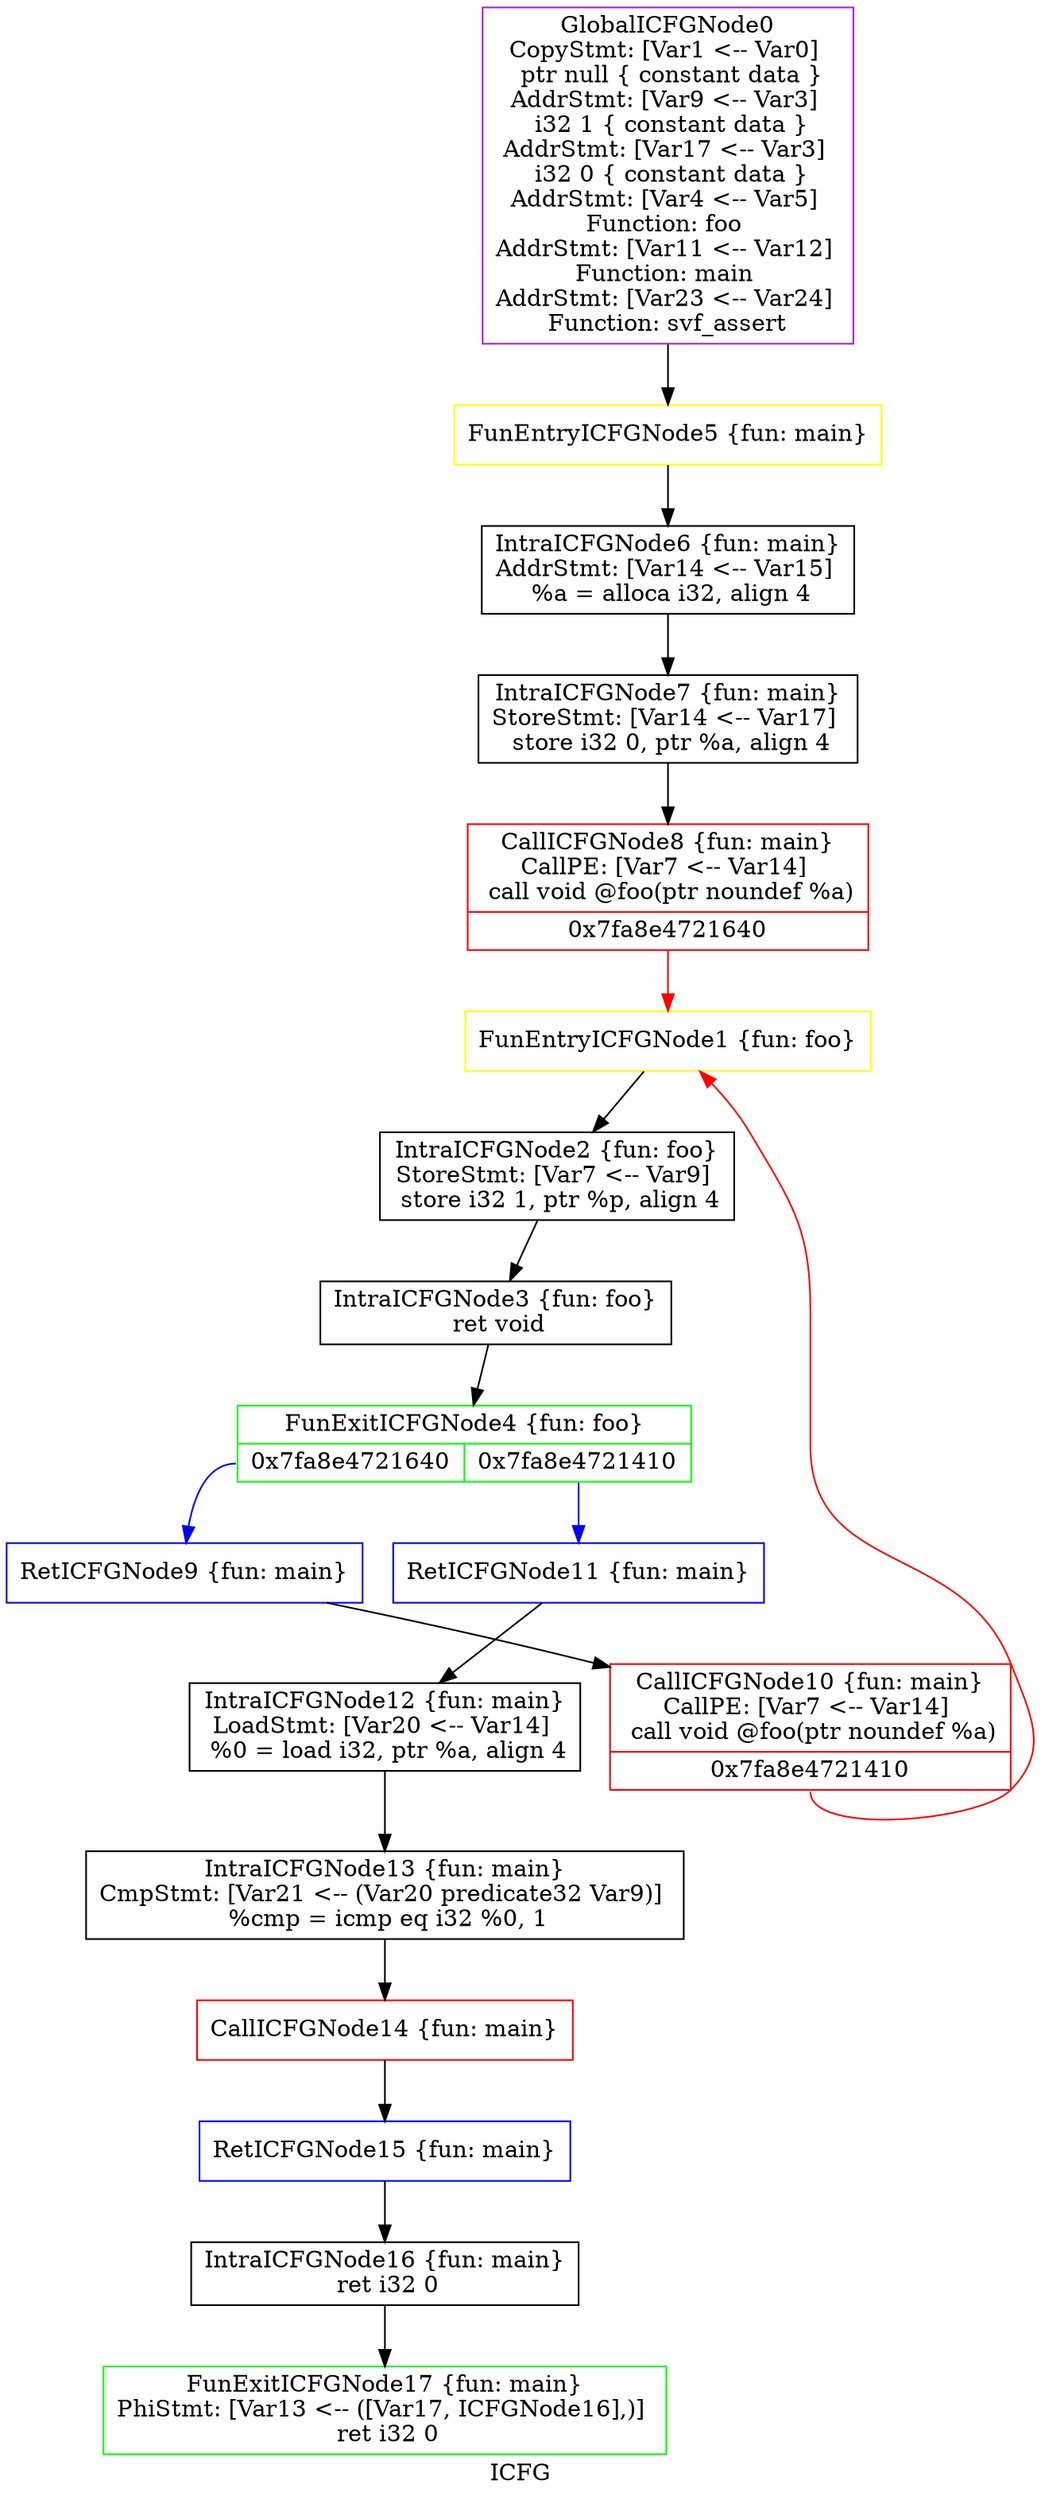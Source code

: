 digraph "ICFG" {
	label="ICFG";

	Node0x7fa8e4720e90 [shape=record,color=purple,label="{GlobalICFGNode0\nCopyStmt: [Var1 \<-- Var0]  \n ptr null \{ constant data \}\nAddrStmt: [Var9 \<-- Var3]  \n i32 1 \{ constant data \}\nAddrStmt: [Var17 \<-- Var3]  \n i32 0 \{ constant data \}\nAddrStmt: [Var4 \<-- Var5]  \nFunction: foo \nAddrStmt: [Var11 \<-- Var12]  \nFunction: main \nAddrStmt: [Var23 \<-- Var24]  \nFunction: svf_assert }"];
	Node0x7fa8e4720e90 -> Node0x7fa8e471fc00[style=solid];
	Node0x7fa8e4720f70 [shape=record,color=yellow,label="{FunEntryICFGNode1 \{fun: foo\}}"];
	Node0x7fa8e4720f70 -> Node0x7fa8e4720d90[style=solid];
	Node0x7fa8e4720d90 [shape=record,color=black,label="{IntraICFGNode2 \{fun: foo\}\nStoreStmt: [Var7 \<-- Var9]  \n   store i32 1, ptr %p, align 4 }"];
	Node0x7fa8e4720d90 -> Node0x7fa8e4720960[style=solid];
	Node0x7fa8e4720960 [shape=record,color=black,label="{IntraICFGNode3 \{fun: foo\}\n   ret void }"];
	Node0x7fa8e4720960 -> Node0x7fa8e4720b90[style=solid];
	Node0x7fa8e4720b90 [shape=record,color=green,label="{FunExitICFGNode4 \{fun: foo\}|{<s0>0x7fa8e4721640|<s1>0x7fa8e4721410}}"];
	Node0x7fa8e4720b90:s0 -> Node0x7fa8e471e630[style=solid,color=blue];
	Node0x7fa8e4720b90:s1 -> Node0x7fa8e4720410[style=solid,color=blue];
	Node0x7fa8e471fc00 [shape=record,color=yellow,label="{FunEntryICFGNode5 \{fun: main\}}"];
	Node0x7fa8e471fc00 -> Node0x7fa8e471fdd0[style=solid];
	Node0x7fa8e471fdd0 [shape=record,color=black,label="{IntraICFGNode6 \{fun: main\}\nAddrStmt: [Var14 \<-- Var15]  \n   %a = alloca i32, align 4 }"];
	Node0x7fa8e471fdd0 -> Node0x7fa8e471f290[style=solid];
	Node0x7fa8e471f290 [shape=record,color=black,label="{IntraICFGNode7 \{fun: main\}\nStoreStmt: [Var14 \<-- Var17]  \n   store i32 0, ptr %a, align 4 }"];
	Node0x7fa8e471f290 -> Node0x7fa8e47114c0[style=solid];
	Node0x7fa8e47114c0 [shape=record,color=red,label="{CallICFGNode8 \{fun: main\}\nCallPE: [Var7 \<-- Var14]  \n   call void @foo(ptr noundef %a) |{<s0>0x7fa8e4721640}}"];
	Node0x7fa8e47114c0:s0 -> Node0x7fa8e4720f70[style=solid,color=red];
	Node0x7fa8e471e630 [shape=record,color=blue,label="{RetICFGNode9 \{fun: main\}}"];
	Node0x7fa8e471e630 -> Node0x7fa8e471e100[style=solid];
	Node0x7fa8e471e100 [shape=record,color=red,label="{CallICFGNode10 \{fun: main\}\nCallPE: [Var7 \<-- Var14]  \n   call void @foo(ptr noundef %a) |{<s0>0x7fa8e4721410}}"];
	Node0x7fa8e471e100:s0 -> Node0x7fa8e4720f70[style=solid,color=red];
	Node0x7fa8e4720410 [shape=record,color=blue,label="{RetICFGNode11 \{fun: main\}}"];
	Node0x7fa8e4720410 -> Node0x7fa8e471de50[style=solid];
	Node0x7fa8e471de50 [shape=record,color=black,label="{IntraICFGNode12 \{fun: main\}\nLoadStmt: [Var20 \<-- Var14]  \n   %0 = load i32, ptr %a, align 4 }"];
	Node0x7fa8e471de50 -> Node0x7fa8e4721a10[style=solid];
	Node0x7fa8e4721a10 [shape=record,color=black,label="{IntraICFGNode13 \{fun: main\}\nCmpStmt: [Var21 \<-- (Var20 predicate32 Var9)]  \n   %cmp = icmp eq i32 %0, 1 }"];
	Node0x7fa8e4721a10 -> Node0x7fa8e471e4b0[style=solid];
	Node0x7fa8e471e4b0 [shape=record,color=red,label="{CallICFGNode14 \{fun: main\}}"];
	Node0x7fa8e471e4b0 -> Node0x7fa8e470e8e0[style=solid];
	Node0x7fa8e470e8e0 [shape=record,color=blue,label="{RetICFGNode15 \{fun: main\}}"];
	Node0x7fa8e470e8e0 -> Node0x7fa8e4709650[style=solid];
	Node0x7fa8e4709650 [shape=record,color=black,label="{IntraICFGNode16 \{fun: main\}\n   ret i32 0 }"];
	Node0x7fa8e4709650 -> Node0x7fa8e470f770[style=solid];
	Node0x7fa8e470f770 [shape=record,color=green,label="{FunExitICFGNode17 \{fun: main\}\nPhiStmt: [Var13 \<-- ([Var17, ICFGNode16],)]  \n   ret i32 0 }"];
}
